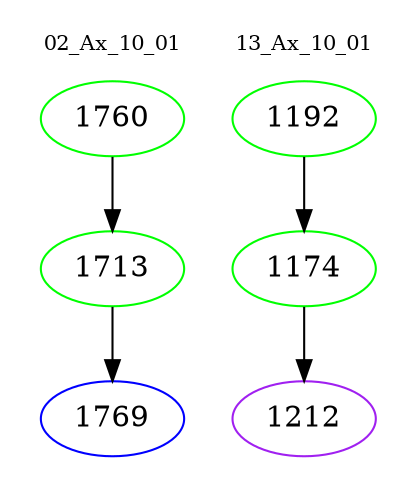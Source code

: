 digraph{
subgraph cluster_0 {
color = white
label = "02_Ax_10_01";
fontsize=10;
T0_1760 [label="1760", color="green"]
T0_1760 -> T0_1713 [color="black"]
T0_1713 [label="1713", color="green"]
T0_1713 -> T0_1769 [color="black"]
T0_1769 [label="1769", color="blue"]
}
subgraph cluster_1 {
color = white
label = "13_Ax_10_01";
fontsize=10;
T1_1192 [label="1192", color="green"]
T1_1192 -> T1_1174 [color="black"]
T1_1174 [label="1174", color="green"]
T1_1174 -> T1_1212 [color="black"]
T1_1212 [label="1212", color="purple"]
}
}
